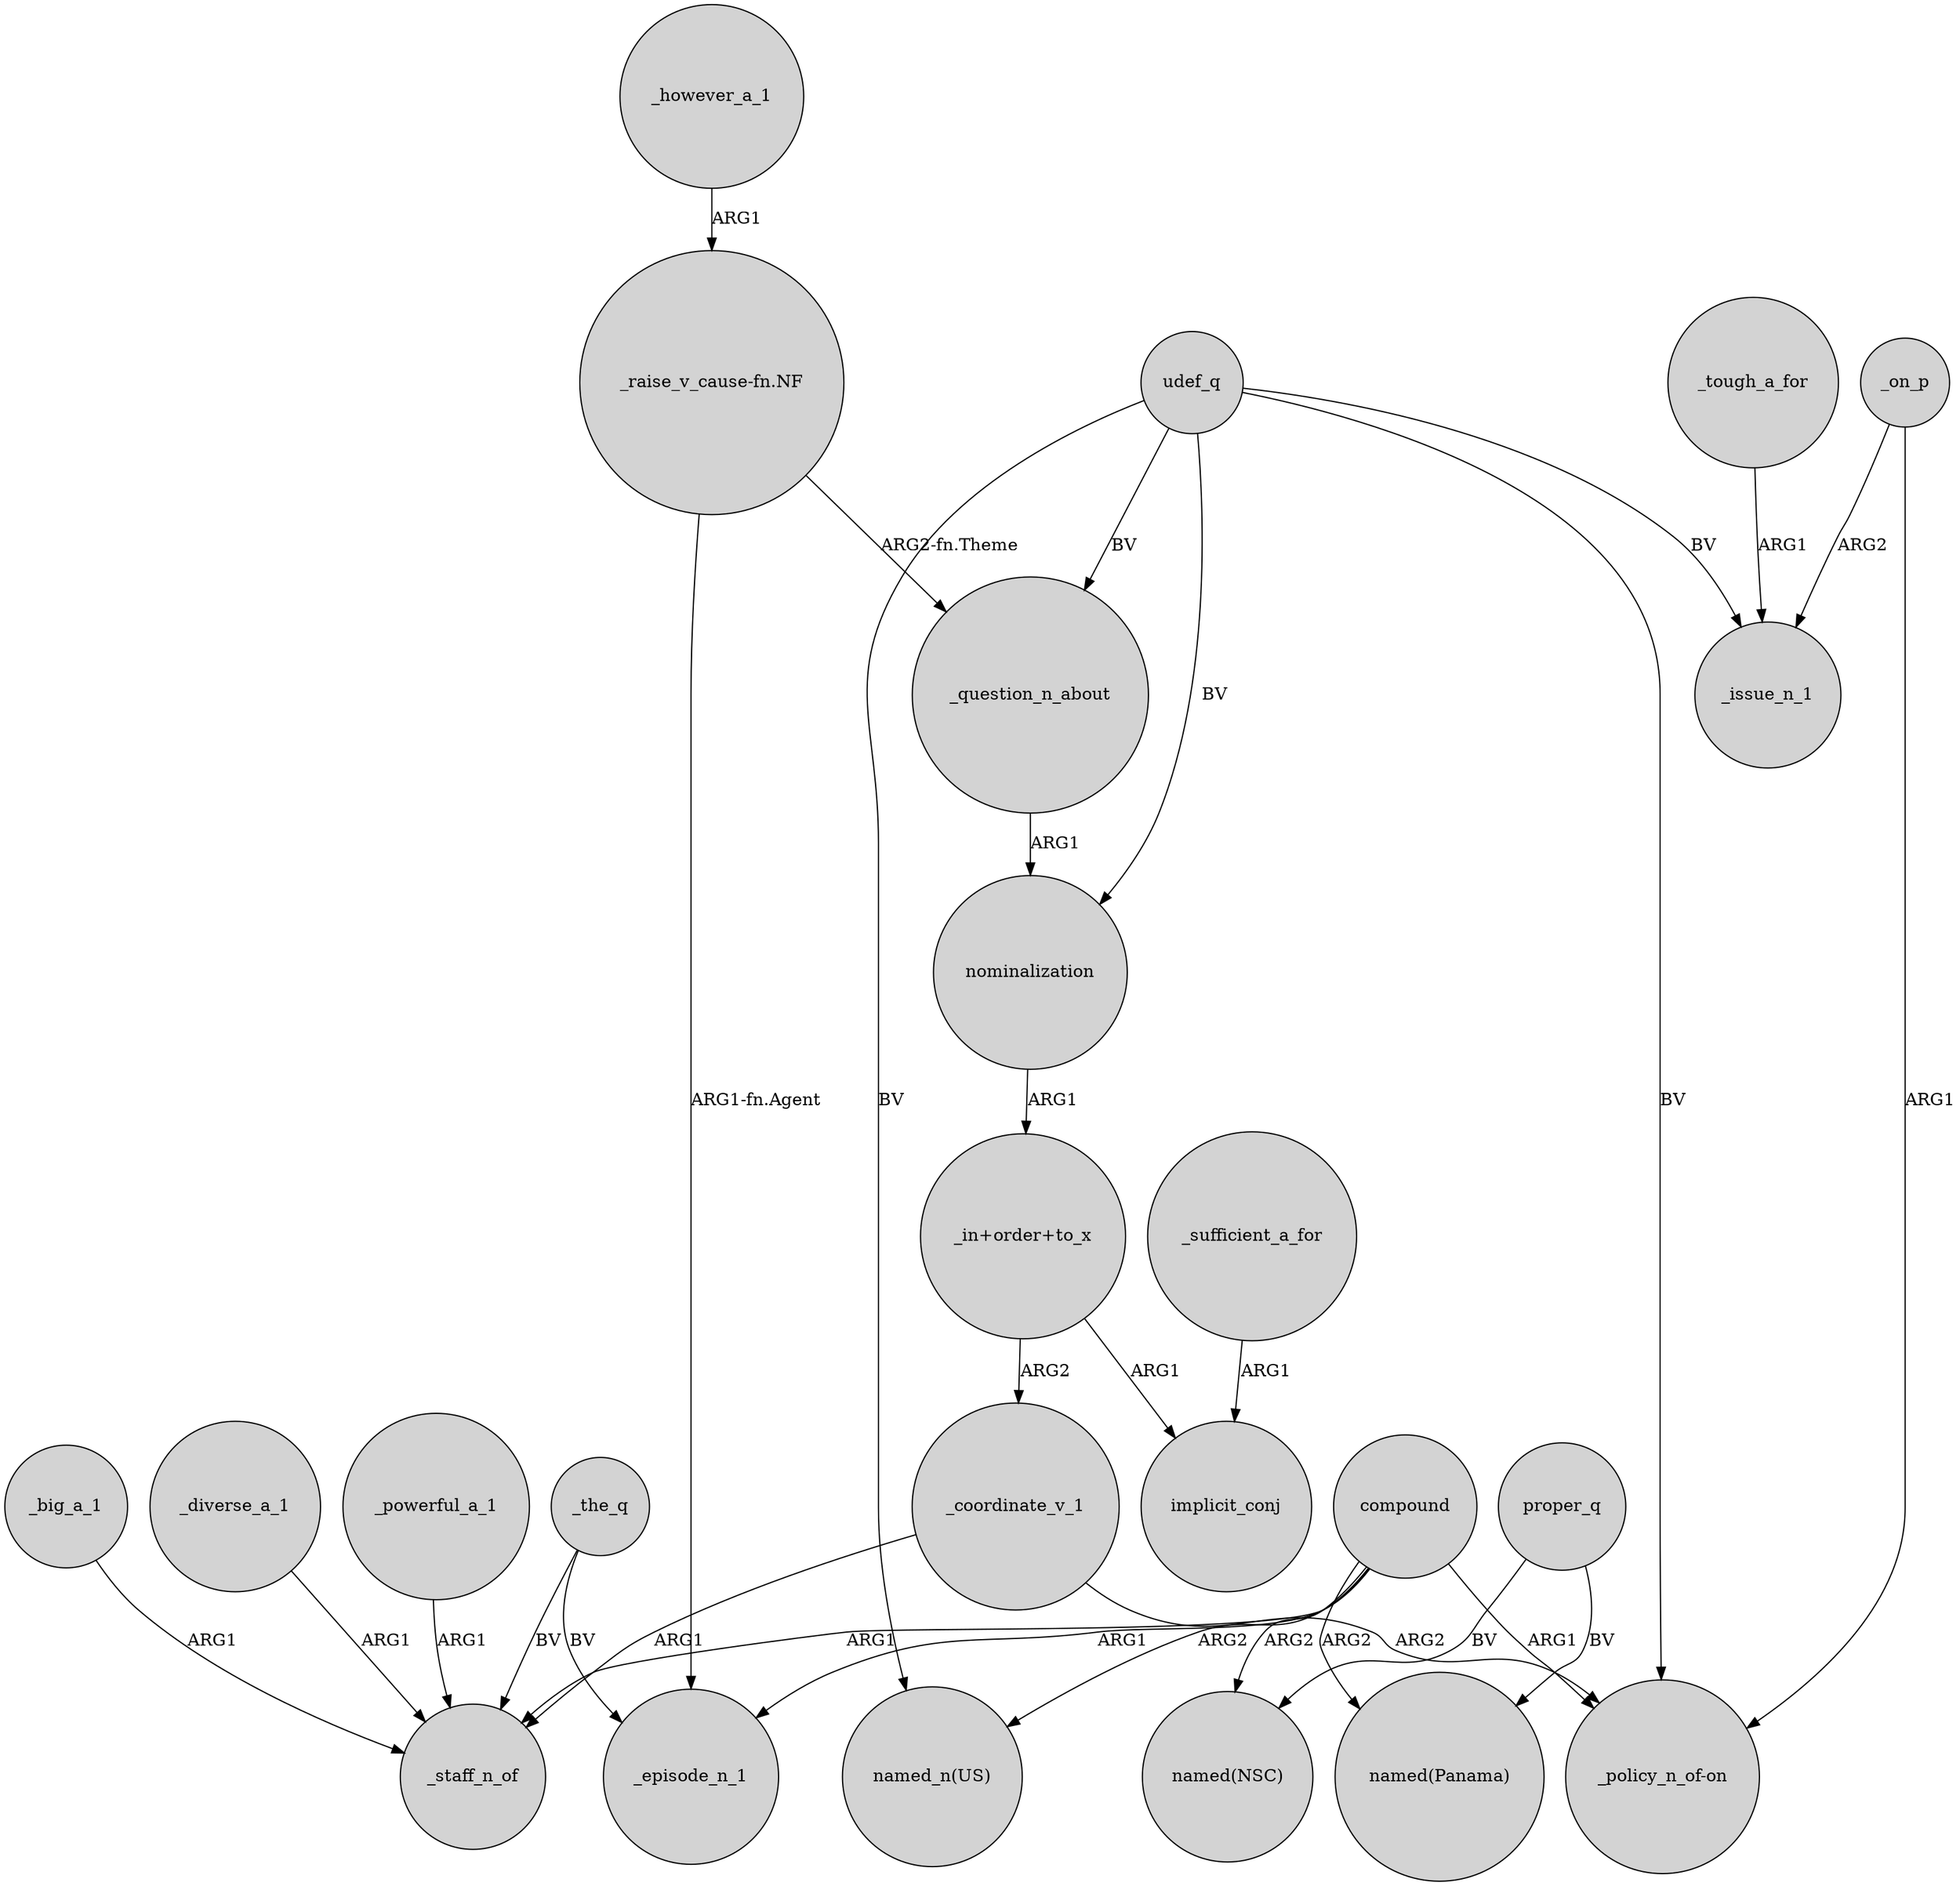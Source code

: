 digraph {
	node [shape=circle style=filled]
	compound -> _episode_n_1 [label=ARG1]
	_sufficient_a_for -> implicit_conj [label=ARG1]
	"_in+order+to_x" -> implicit_conj [label=ARG1]
	udef_q -> "named_n(US)" [label=BV]
	"_raise_v_cause-fn.NF" -> _question_n_about [label="ARG2-fn.Theme"]
	_diverse_a_1 -> _staff_n_of [label=ARG1]
	udef_q -> _question_n_about [label=BV]
	_question_n_about -> nominalization [label=ARG1]
	compound -> "named(NSC)" [label=ARG2]
	_powerful_a_1 -> _staff_n_of [label=ARG1]
	udef_q -> "_policy_n_of-on" [label=BV]
	compound -> "named_n(US)" [label=ARG2]
	"_raise_v_cause-fn.NF" -> _episode_n_1 [label="ARG1-fn.Agent"]
	proper_q -> "named(Panama)" [label=BV]
	_coordinate_v_1 -> _staff_n_of [label=ARG1]
	_on_p -> _issue_n_1 [label=ARG2]
	compound -> "named(Panama)" [label=ARG2]
	nominalization -> "_in+order+to_x" [label=ARG1]
	proper_q -> "named(NSC)" [label=BV]
	"_in+order+to_x" -> _coordinate_v_1 [label=ARG2]
	compound -> "_policy_n_of-on" [label=ARG1]
	compound -> _staff_n_of [label=ARG1]
	udef_q -> _issue_n_1 [label=BV]
	udef_q -> nominalization [label=BV]
	_the_q -> _episode_n_1 [label=BV]
	_coordinate_v_1 -> "_policy_n_of-on" [label=ARG2]
	_however_a_1 -> "_raise_v_cause-fn.NF" [label=ARG1]
	_tough_a_for -> _issue_n_1 [label=ARG1]
	_big_a_1 -> _staff_n_of [label=ARG1]
	_on_p -> "_policy_n_of-on" [label=ARG1]
	_the_q -> _staff_n_of [label=BV]
}
